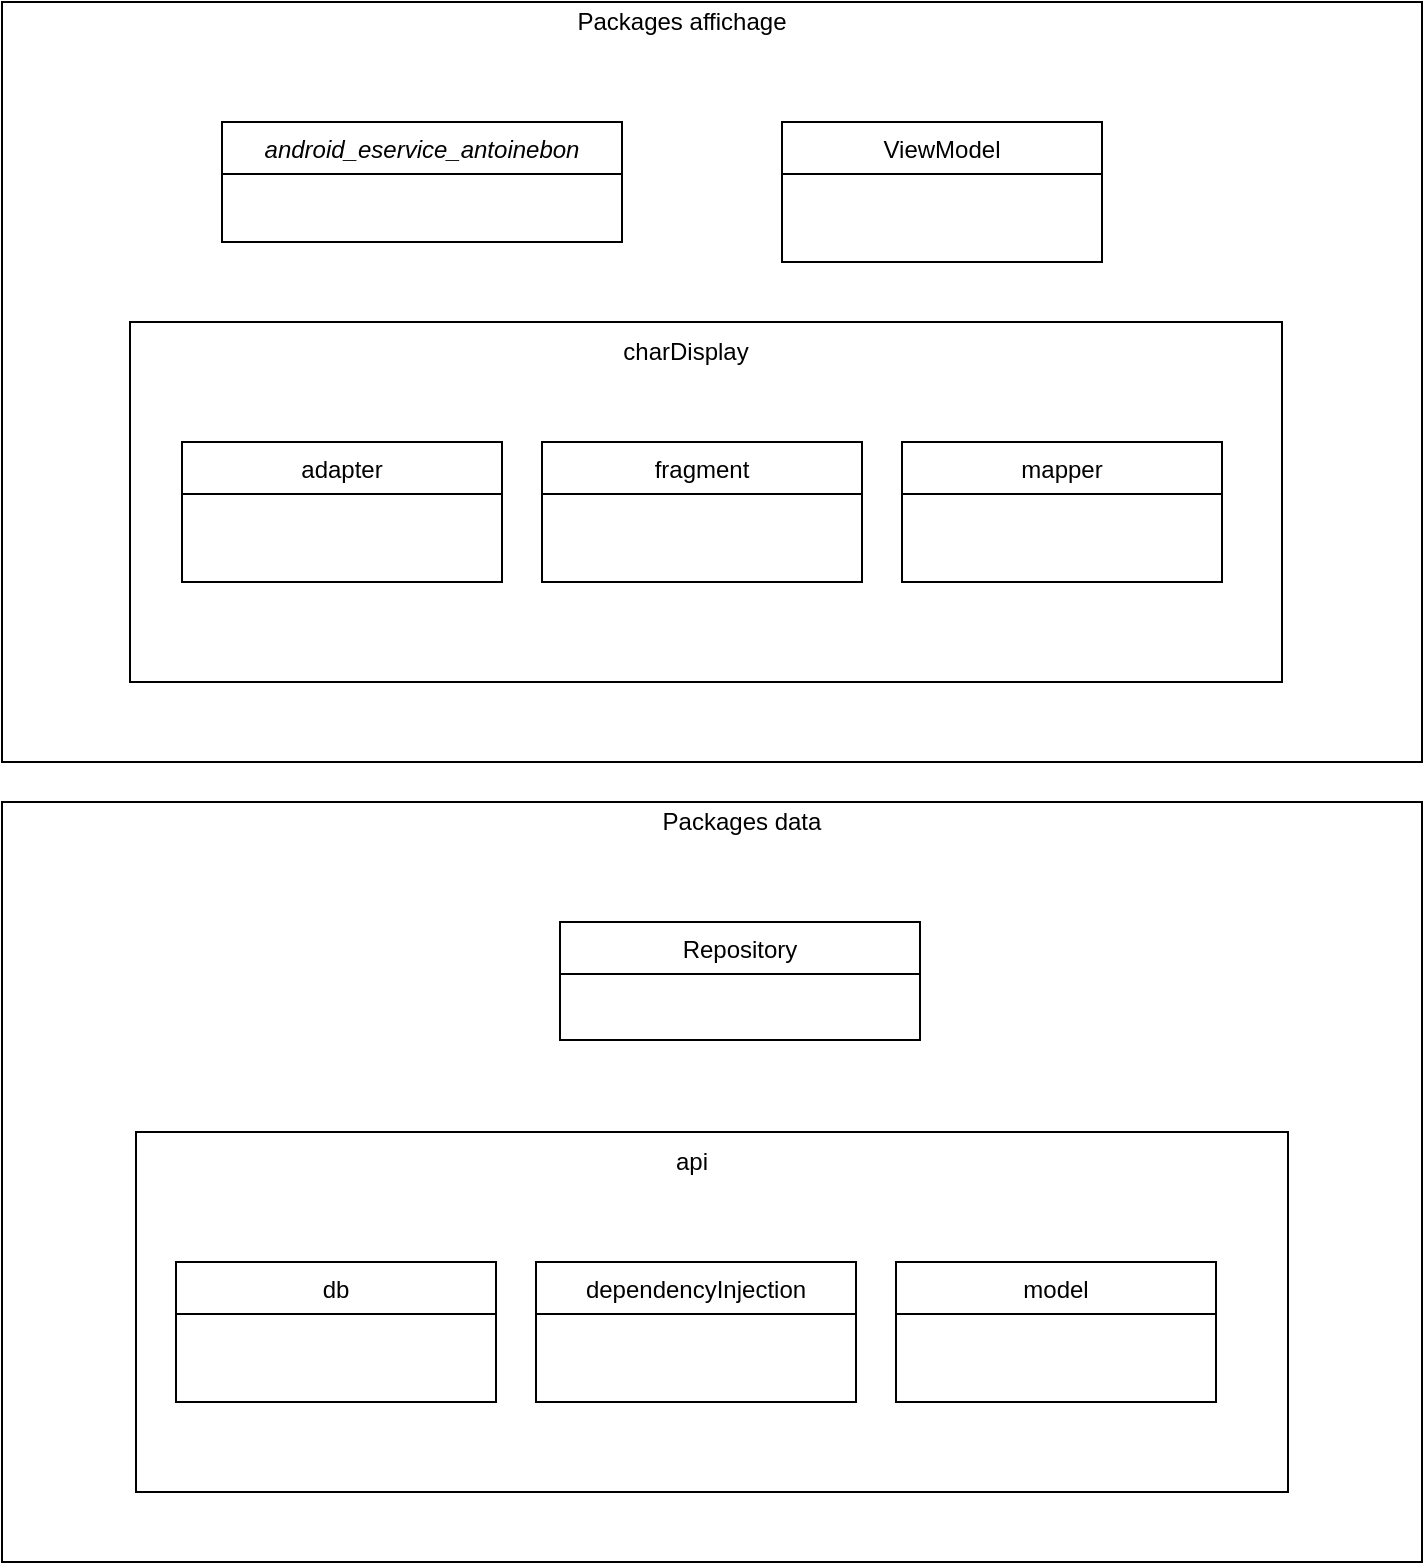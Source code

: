 <mxfile version="14.2.7" type="device"><diagram id="C5RBs43oDa-KdzZeNtuy" name="Page-1"><mxGraphModel dx="1422" dy="801" grid="1" gridSize="10" guides="1" tooltips="1" connect="1" arrows="1" fold="1" page="1" pageScale="1" pageWidth="827" pageHeight="1169" math="0" shadow="0"><root><mxCell id="WIyWlLk6GJQsqaUBKTNV-0"/><mxCell id="WIyWlLk6GJQsqaUBKTNV-1" parent="WIyWlLk6GJQsqaUBKTNV-0"/><mxCell id="iYA_dk42Frr39fLskAuo-8" value="" style="rounded=0;whiteSpace=wrap;html=1;shadow=0;" vertex="1" parent="WIyWlLk6GJQsqaUBKTNV-1"><mxGeometry x="230" y="510" width="710" height="380" as="geometry"/></mxCell><mxCell id="iYA_dk42Frr39fLskAuo-6" value="" style="rounded=0;whiteSpace=wrap;html=1;shadow=0;" vertex="1" parent="WIyWlLk6GJQsqaUBKTNV-1"><mxGeometry x="230" y="110" width="710" height="380" as="geometry"/></mxCell><mxCell id="iYA_dk42Frr39fLskAuo-3" value="" style="rounded=0;whiteSpace=wrap;html=1;shadow=0;" vertex="1" parent="WIyWlLk6GJQsqaUBKTNV-1"><mxGeometry x="294" y="270" width="576" height="180" as="geometry"/></mxCell><mxCell id="zkfFHV4jXpPFQw0GAbJ--0" value="android_eservice_antoinebon" style="swimlane;fontStyle=2;align=center;verticalAlign=top;childLayout=stackLayout;horizontal=1;startSize=26;horizontalStack=0;resizeParent=1;resizeLast=0;collapsible=1;marginBottom=0;rounded=0;shadow=0;strokeWidth=1;" parent="WIyWlLk6GJQsqaUBKTNV-1" vertex="1"><mxGeometry x="340" y="170" width="200" height="60" as="geometry"><mxRectangle x="230" y="140" width="160" height="26" as="alternateBounds"/></mxGeometry></mxCell><mxCell id="zkfFHV4jXpPFQw0GAbJ--6" value="Repository" style="swimlane;fontStyle=0;align=center;verticalAlign=top;childLayout=stackLayout;horizontal=1;startSize=26;horizontalStack=0;resizeParent=1;resizeLast=0;collapsible=1;marginBottom=0;rounded=0;shadow=0;strokeWidth=1;" parent="WIyWlLk6GJQsqaUBKTNV-1" vertex="1"><mxGeometry x="509" y="570" width="180" height="59" as="geometry"><mxRectangle x="130" y="380" width="160" height="26" as="alternateBounds"/></mxGeometry></mxCell><mxCell id="zkfFHV4jXpPFQw0GAbJ--13" value="ViewModel" style="swimlane;fontStyle=0;align=center;verticalAlign=top;childLayout=stackLayout;horizontal=1;startSize=26;horizontalStack=0;resizeParent=1;resizeLast=0;collapsible=1;marginBottom=0;rounded=0;shadow=0;strokeWidth=1;" parent="WIyWlLk6GJQsqaUBKTNV-1" vertex="1"><mxGeometry x="620" y="170" width="160" height="70" as="geometry"><mxRectangle x="470" y="240" width="170" height="26" as="alternateBounds"/></mxGeometry></mxCell><mxCell id="iYA_dk42Frr39fLskAuo-0" value="adapter" style="swimlane;fontStyle=0;align=center;verticalAlign=top;childLayout=stackLayout;horizontal=1;startSize=26;horizontalStack=0;resizeParent=1;resizeLast=0;collapsible=1;marginBottom=0;rounded=0;shadow=0;strokeWidth=1;" vertex="1" parent="WIyWlLk6GJQsqaUBKTNV-1"><mxGeometry x="320" y="330" width="160" height="70" as="geometry"><mxRectangle x="470" y="240" width="170" height="26" as="alternateBounds"/></mxGeometry></mxCell><mxCell id="iYA_dk42Frr39fLskAuo-1" value="mapper" style="swimlane;fontStyle=0;align=center;verticalAlign=top;childLayout=stackLayout;horizontal=1;startSize=26;horizontalStack=0;resizeParent=1;resizeLast=0;collapsible=1;marginBottom=0;rounded=0;shadow=0;strokeWidth=1;" vertex="1" parent="WIyWlLk6GJQsqaUBKTNV-1"><mxGeometry x="680" y="330" width="160" height="70" as="geometry"><mxRectangle x="470" y="240" width="170" height="26" as="alternateBounds"/></mxGeometry></mxCell><mxCell id="iYA_dk42Frr39fLskAuo-2" value="fragment" style="swimlane;fontStyle=0;align=center;verticalAlign=top;childLayout=stackLayout;horizontal=1;startSize=26;horizontalStack=0;resizeParent=1;resizeLast=0;collapsible=1;marginBottom=0;rounded=0;shadow=0;strokeWidth=1;" vertex="1" parent="WIyWlLk6GJQsqaUBKTNV-1"><mxGeometry x="500" y="330" width="160" height="70" as="geometry"><mxRectangle x="470" y="240" width="170" height="26" as="alternateBounds"/></mxGeometry></mxCell><mxCell id="iYA_dk42Frr39fLskAuo-4" value="charDisplay" style="text;html=1;strokeColor=none;fillColor=none;align=center;verticalAlign=middle;whiteSpace=wrap;rounded=0;" vertex="1" parent="WIyWlLk6GJQsqaUBKTNV-1"><mxGeometry x="509" y="270" width="126" height="30" as="geometry"/></mxCell><mxCell id="iYA_dk42Frr39fLskAuo-7" value="Packages affichage" style="text;html=1;strokeColor=none;fillColor=none;align=center;verticalAlign=middle;whiteSpace=wrap;rounded=0;shadow=0;" vertex="1" parent="WIyWlLk6GJQsqaUBKTNV-1"><mxGeometry x="500" y="110" width="140" height="20" as="geometry"/></mxCell><mxCell id="iYA_dk42Frr39fLskAuo-9" value="Packages data" style="text;html=1;strokeColor=none;fillColor=none;align=center;verticalAlign=middle;whiteSpace=wrap;rounded=0;shadow=0;" vertex="1" parent="WIyWlLk6GJQsqaUBKTNV-1"><mxGeometry x="520" y="510" width="160" height="20" as="geometry"/></mxCell><mxCell id="iYA_dk42Frr39fLskAuo-10" value="" style="rounded=0;whiteSpace=wrap;html=1;shadow=0;" vertex="1" parent="WIyWlLk6GJQsqaUBKTNV-1"><mxGeometry x="297" y="675" width="576" height="180" as="geometry"/></mxCell><mxCell id="iYA_dk42Frr39fLskAuo-11" value="api" style="text;html=1;strokeColor=none;fillColor=none;align=center;verticalAlign=middle;whiteSpace=wrap;rounded=0;" vertex="1" parent="WIyWlLk6GJQsqaUBKTNV-1"><mxGeometry x="512" y="675" width="126" height="30" as="geometry"/></mxCell><mxCell id="iYA_dk42Frr39fLskAuo-12" value="db" style="swimlane;fontStyle=0;align=center;verticalAlign=top;childLayout=stackLayout;horizontal=1;startSize=26;horizontalStack=0;resizeParent=1;resizeLast=0;collapsible=1;marginBottom=0;rounded=0;shadow=0;strokeWidth=1;" vertex="1" parent="WIyWlLk6GJQsqaUBKTNV-1"><mxGeometry x="317" y="740" width="160" height="70" as="geometry"><mxRectangle x="470" y="240" width="170" height="26" as="alternateBounds"/></mxGeometry></mxCell><mxCell id="iYA_dk42Frr39fLskAuo-13" value="model" style="swimlane;fontStyle=0;align=center;verticalAlign=top;childLayout=stackLayout;horizontal=1;startSize=26;horizontalStack=0;resizeParent=1;resizeLast=0;collapsible=1;marginBottom=0;rounded=0;shadow=0;strokeWidth=1;" vertex="1" parent="WIyWlLk6GJQsqaUBKTNV-1"><mxGeometry x="677" y="740" width="160" height="70" as="geometry"><mxRectangle x="470" y="240" width="170" height="26" as="alternateBounds"/></mxGeometry></mxCell><mxCell id="iYA_dk42Frr39fLskAuo-14" value="dependencyInjection" style="swimlane;fontStyle=0;align=center;verticalAlign=top;childLayout=stackLayout;horizontal=1;startSize=26;horizontalStack=0;resizeParent=1;resizeLast=0;collapsible=1;marginBottom=0;rounded=0;shadow=0;strokeWidth=1;" vertex="1" parent="WIyWlLk6GJQsqaUBKTNV-1"><mxGeometry x="497" y="740" width="160" height="70" as="geometry"><mxRectangle x="470" y="240" width="170" height="26" as="alternateBounds"/></mxGeometry></mxCell></root></mxGraphModel></diagram></mxfile>